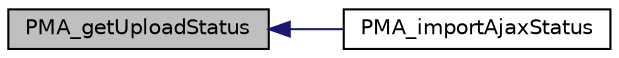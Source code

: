 digraph G
{
  edge [fontname="Helvetica",fontsize="10",labelfontname="Helvetica",labelfontsize="10"];
  node [fontname="Helvetica",fontsize="10",shape=record];
  rankdir="LR";
  Node1 [label="PMA_getUploadStatus",height=0.2,width=0.4,color="black", fillcolor="grey75", style="filled" fontcolor="black"];
  Node1 -> Node2 [dir="back",color="midnightblue",fontsize="10",style="solid",fontname="Helvetica"];
  Node2 [label="PMA_importAjaxStatus",height=0.2,width=0.4,color="black", fillcolor="white", style="filled",URL="$display__import__ajax_8lib_8php.html#a393a68dbc57d92c9970c9266e4471ab1",tooltip="The function outputs json encoded status of uploaded."];
}
